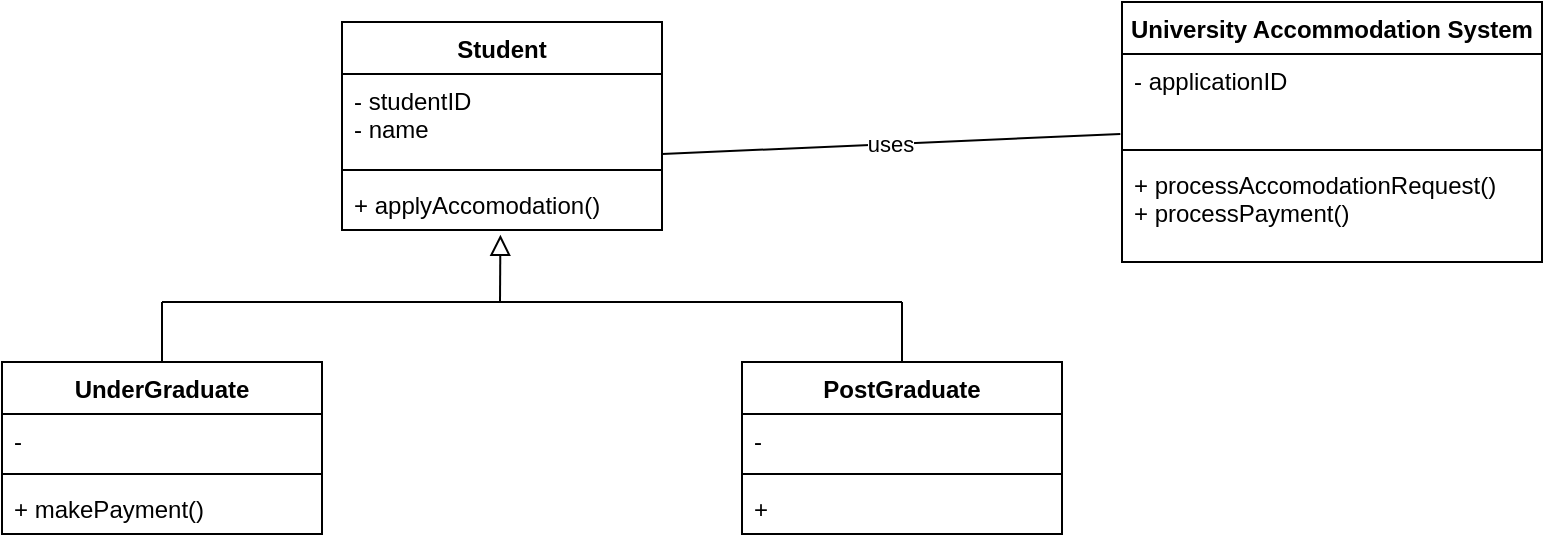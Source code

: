 <mxfile version="24.8.2">
  <diagram name="Page-1" id="zZjtceeM9U22Jan1bLyN">
    <mxGraphModel dx="1050" dy="522" grid="1" gridSize="10" guides="1" tooltips="1" connect="1" arrows="1" fold="1" page="1" pageScale="1" pageWidth="850" pageHeight="1100" math="0" shadow="0">
      <root>
        <mxCell id="0" />
        <mxCell id="1" parent="0" />
        <mxCell id="F5zDTDRYZft2dutmKfap-1" value="Student" style="swimlane;fontStyle=1;align=center;verticalAlign=top;childLayout=stackLayout;horizontal=1;startSize=26;horizontalStack=0;resizeParent=1;resizeParentMax=0;resizeLast=0;collapsible=1;marginBottom=0;whiteSpace=wrap;html=1;" parent="1" vertex="1">
          <mxGeometry x="220" y="150" width="160" height="104" as="geometry" />
        </mxCell>
        <mxCell id="F5zDTDRYZft2dutmKfap-2" value="- studentID&lt;div&gt;- name&lt;/div&gt;" style="text;strokeColor=none;fillColor=none;align=left;verticalAlign=top;spacingLeft=4;spacingRight=4;overflow=hidden;rotatable=0;points=[[0,0.5],[1,0.5]];portConstraint=eastwest;whiteSpace=wrap;html=1;" parent="F5zDTDRYZft2dutmKfap-1" vertex="1">
          <mxGeometry y="26" width="160" height="44" as="geometry" />
        </mxCell>
        <mxCell id="F5zDTDRYZft2dutmKfap-3" value="" style="line;strokeWidth=1;fillColor=none;align=left;verticalAlign=middle;spacingTop=-1;spacingLeft=3;spacingRight=3;rotatable=0;labelPosition=right;points=[];portConstraint=eastwest;strokeColor=inherit;" parent="F5zDTDRYZft2dutmKfap-1" vertex="1">
          <mxGeometry y="70" width="160" height="8" as="geometry" />
        </mxCell>
        <mxCell id="F5zDTDRYZft2dutmKfap-4" value="+ applyAccomodation()" style="text;strokeColor=none;fillColor=none;align=left;verticalAlign=top;spacingLeft=4;spacingRight=4;overflow=hidden;rotatable=0;points=[[0,0.5],[1,0.5]];portConstraint=eastwest;whiteSpace=wrap;html=1;" parent="F5zDTDRYZft2dutmKfap-1" vertex="1">
          <mxGeometry y="78" width="160" height="26" as="geometry" />
        </mxCell>
        <mxCell id="F5zDTDRYZft2dutmKfap-5" value="UnderGraduate" style="swimlane;fontStyle=1;align=center;verticalAlign=top;childLayout=stackLayout;horizontal=1;startSize=26;horizontalStack=0;resizeParent=1;resizeParentMax=0;resizeLast=0;collapsible=1;marginBottom=0;whiteSpace=wrap;html=1;" parent="1" vertex="1">
          <mxGeometry x="50" y="320" width="160" height="86" as="geometry" />
        </mxCell>
        <mxCell id="F5zDTDRYZft2dutmKfap-6" value="-" style="text;strokeColor=none;fillColor=none;align=left;verticalAlign=top;spacingLeft=4;spacingRight=4;overflow=hidden;rotatable=0;points=[[0,0.5],[1,0.5]];portConstraint=eastwest;whiteSpace=wrap;html=1;" parent="F5zDTDRYZft2dutmKfap-5" vertex="1">
          <mxGeometry y="26" width="160" height="26" as="geometry" />
        </mxCell>
        <mxCell id="F5zDTDRYZft2dutmKfap-7" value="" style="line;strokeWidth=1;fillColor=none;align=left;verticalAlign=middle;spacingTop=-1;spacingLeft=3;spacingRight=3;rotatable=0;labelPosition=right;points=[];portConstraint=eastwest;strokeColor=inherit;" parent="F5zDTDRYZft2dutmKfap-5" vertex="1">
          <mxGeometry y="52" width="160" height="8" as="geometry" />
        </mxCell>
        <mxCell id="F5zDTDRYZft2dutmKfap-8" value="+ makePayment()" style="text;strokeColor=none;fillColor=none;align=left;verticalAlign=top;spacingLeft=4;spacingRight=4;overflow=hidden;rotatable=0;points=[[0,0.5],[1,0.5]];portConstraint=eastwest;whiteSpace=wrap;html=1;" parent="F5zDTDRYZft2dutmKfap-5" vertex="1">
          <mxGeometry y="60" width="160" height="26" as="geometry" />
        </mxCell>
        <mxCell id="F5zDTDRYZft2dutmKfap-9" value="PostGraduate" style="swimlane;fontStyle=1;align=center;verticalAlign=top;childLayout=stackLayout;horizontal=1;startSize=26;horizontalStack=0;resizeParent=1;resizeParentMax=0;resizeLast=0;collapsible=1;marginBottom=0;whiteSpace=wrap;html=1;" parent="1" vertex="1">
          <mxGeometry x="420" y="320" width="160" height="86" as="geometry" />
        </mxCell>
        <mxCell id="F5zDTDRYZft2dutmKfap-10" value="-" style="text;strokeColor=none;fillColor=none;align=left;verticalAlign=top;spacingLeft=4;spacingRight=4;overflow=hidden;rotatable=0;points=[[0,0.5],[1,0.5]];portConstraint=eastwest;whiteSpace=wrap;html=1;" parent="F5zDTDRYZft2dutmKfap-9" vertex="1">
          <mxGeometry y="26" width="160" height="26" as="geometry" />
        </mxCell>
        <mxCell id="F5zDTDRYZft2dutmKfap-11" value="" style="line;strokeWidth=1;fillColor=none;align=left;verticalAlign=middle;spacingTop=-1;spacingLeft=3;spacingRight=3;rotatable=0;labelPosition=right;points=[];portConstraint=eastwest;strokeColor=inherit;" parent="F5zDTDRYZft2dutmKfap-9" vertex="1">
          <mxGeometry y="52" width="160" height="8" as="geometry" />
        </mxCell>
        <mxCell id="F5zDTDRYZft2dutmKfap-12" value="+" style="text;strokeColor=none;fillColor=none;align=left;verticalAlign=top;spacingLeft=4;spacingRight=4;overflow=hidden;rotatable=0;points=[[0,0.5],[1,0.5]];portConstraint=eastwest;whiteSpace=wrap;html=1;" parent="F5zDTDRYZft2dutmKfap-9" vertex="1">
          <mxGeometry y="60" width="160" height="26" as="geometry" />
        </mxCell>
        <mxCell id="F5zDTDRYZft2dutmKfap-13" value="" style="endArrow=block;html=1;rounded=0;align=center;verticalAlign=bottom;endFill=0;labelBackgroundColor=none;endSize=8;entryX=0.495;entryY=1.092;entryDx=0;entryDy=0;entryPerimeter=0;" parent="1" target="F5zDTDRYZft2dutmKfap-4" edge="1">
          <mxGeometry relative="1" as="geometry">
            <mxPoint x="299" y="290" as="sourcePoint" />
            <mxPoint x="310" y="250" as="targetPoint" />
          </mxGeometry>
        </mxCell>
        <mxCell id="F5zDTDRYZft2dutmKfap-14" value="" style="resizable=0;html=1;align=center;verticalAlign=top;labelBackgroundColor=none;" parent="F5zDTDRYZft2dutmKfap-13" connectable="0" vertex="1">
          <mxGeometry relative="1" as="geometry" />
        </mxCell>
        <mxCell id="F5zDTDRYZft2dutmKfap-15" value="" style="endArrow=none;html=1;rounded=0;" parent="1" edge="1">
          <mxGeometry width="50" height="50" relative="1" as="geometry">
            <mxPoint x="130" y="290" as="sourcePoint" />
            <mxPoint x="500" y="290" as="targetPoint" />
          </mxGeometry>
        </mxCell>
        <mxCell id="F5zDTDRYZft2dutmKfap-16" value="" style="endArrow=none;html=1;rounded=0;exitX=0.5;exitY=0;exitDx=0;exitDy=0;" parent="1" source="F5zDTDRYZft2dutmKfap-5" edge="1">
          <mxGeometry width="50" height="50" relative="1" as="geometry">
            <mxPoint x="400" y="300" as="sourcePoint" />
            <mxPoint x="130" y="290" as="targetPoint" />
          </mxGeometry>
        </mxCell>
        <mxCell id="F5zDTDRYZft2dutmKfap-17" value="" style="endArrow=none;html=1;rounded=0;exitX=0.5;exitY=0;exitDx=0;exitDy=0;" parent="1" source="F5zDTDRYZft2dutmKfap-9" edge="1">
          <mxGeometry width="50" height="50" relative="1" as="geometry">
            <mxPoint x="400" y="300" as="sourcePoint" />
            <mxPoint x="500" y="290" as="targetPoint" />
          </mxGeometry>
        </mxCell>
        <mxCell id="suIUm3Mxkkwzr8OickC2-1" value="University Accommodation System" style="swimlane;fontStyle=1;align=center;verticalAlign=top;childLayout=stackLayout;horizontal=1;startSize=26;horizontalStack=0;resizeParent=1;resizeParentMax=0;resizeLast=0;collapsible=1;marginBottom=0;whiteSpace=wrap;html=1;" vertex="1" parent="1">
          <mxGeometry x="610" y="140" width="210" height="130" as="geometry" />
        </mxCell>
        <mxCell id="suIUm3Mxkkwzr8OickC2-2" value="- applicationID" style="text;strokeColor=none;fillColor=none;align=left;verticalAlign=top;spacingLeft=4;spacingRight=4;overflow=hidden;rotatable=0;points=[[0,0.5],[1,0.5]];portConstraint=eastwest;whiteSpace=wrap;html=1;" vertex="1" parent="suIUm3Mxkkwzr8OickC2-1">
          <mxGeometry y="26" width="210" height="44" as="geometry" />
        </mxCell>
        <mxCell id="suIUm3Mxkkwzr8OickC2-3" value="" style="line;strokeWidth=1;fillColor=none;align=left;verticalAlign=middle;spacingTop=-1;spacingLeft=3;spacingRight=3;rotatable=0;labelPosition=right;points=[];portConstraint=eastwest;strokeColor=inherit;" vertex="1" parent="suIUm3Mxkkwzr8OickC2-1">
          <mxGeometry y="70" width="210" height="8" as="geometry" />
        </mxCell>
        <mxCell id="suIUm3Mxkkwzr8OickC2-4" value="+ processAccomodationRequest()&lt;div&gt;+ processPayment()&lt;/div&gt;" style="text;strokeColor=none;fillColor=none;align=left;verticalAlign=top;spacingLeft=4;spacingRight=4;overflow=hidden;rotatable=0;points=[[0,0.5],[1,0.5]];portConstraint=eastwest;whiteSpace=wrap;html=1;" vertex="1" parent="suIUm3Mxkkwzr8OickC2-1">
          <mxGeometry y="78" width="210" height="52" as="geometry" />
        </mxCell>
        <mxCell id="suIUm3Mxkkwzr8OickC2-5" value="uses" style="endArrow=none;html=1;rounded=0;entryX=-0.004;entryY=0.909;entryDx=0;entryDy=0;entryPerimeter=0;" edge="1" parent="1" target="suIUm3Mxkkwzr8OickC2-2">
          <mxGeometry width="50" height="50" relative="1" as="geometry">
            <mxPoint x="380" y="216" as="sourcePoint" />
            <mxPoint x="500" y="170" as="targetPoint" />
          </mxGeometry>
        </mxCell>
      </root>
    </mxGraphModel>
  </diagram>
</mxfile>
